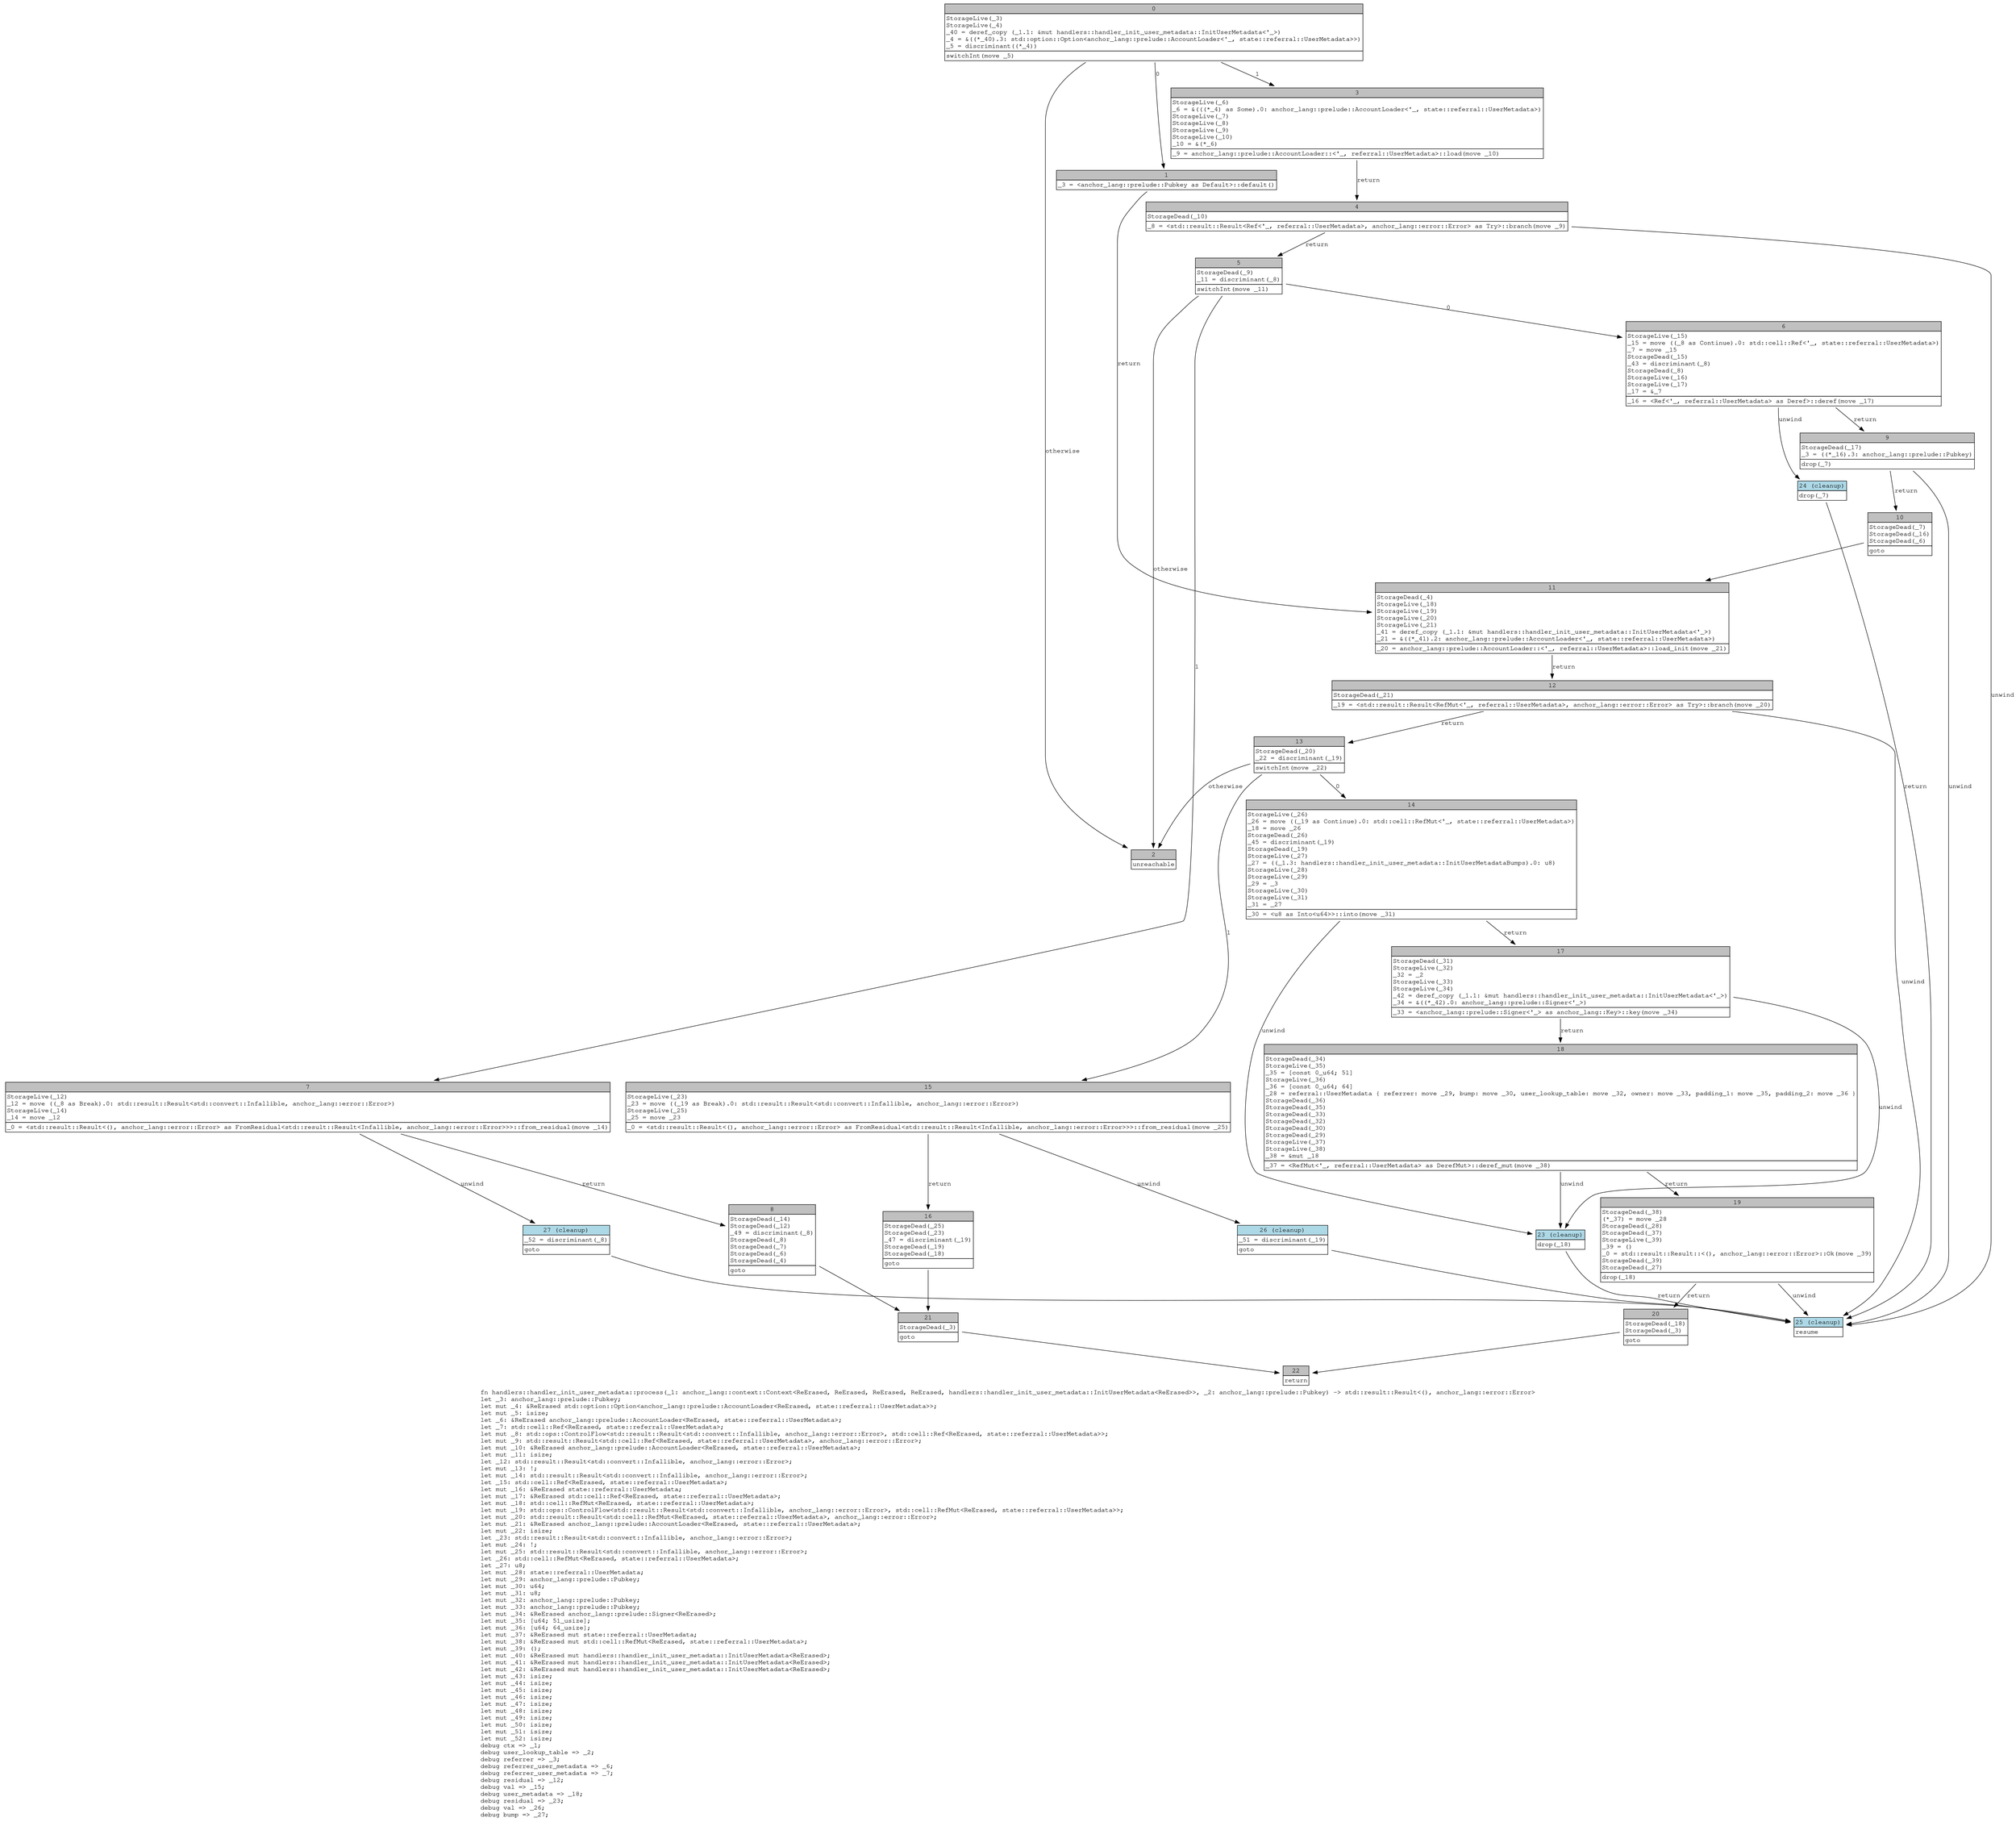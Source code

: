 digraph Mir_0_373 {
    graph [fontname="Courier, monospace"];
    node [fontname="Courier, monospace"];
    edge [fontname="Courier, monospace"];
    label=<fn handlers::handler_init_user_metadata::process(_1: anchor_lang::context::Context&lt;ReErased, ReErased, ReErased, ReErased, handlers::handler_init_user_metadata::InitUserMetadata&lt;ReErased&gt;&gt;, _2: anchor_lang::prelude::Pubkey) -&gt; std::result::Result&lt;(), anchor_lang::error::Error&gt;<br align="left"/>let _3: anchor_lang::prelude::Pubkey;<br align="left"/>let mut _4: &amp;ReErased std::option::Option&lt;anchor_lang::prelude::AccountLoader&lt;ReErased, state::referral::UserMetadata&gt;&gt;;<br align="left"/>let mut _5: isize;<br align="left"/>let _6: &amp;ReErased anchor_lang::prelude::AccountLoader&lt;ReErased, state::referral::UserMetadata&gt;;<br align="left"/>let _7: std::cell::Ref&lt;ReErased, state::referral::UserMetadata&gt;;<br align="left"/>let mut _8: std::ops::ControlFlow&lt;std::result::Result&lt;std::convert::Infallible, anchor_lang::error::Error&gt;, std::cell::Ref&lt;ReErased, state::referral::UserMetadata&gt;&gt;;<br align="left"/>let mut _9: std::result::Result&lt;std::cell::Ref&lt;ReErased, state::referral::UserMetadata&gt;, anchor_lang::error::Error&gt;;<br align="left"/>let mut _10: &amp;ReErased anchor_lang::prelude::AccountLoader&lt;ReErased, state::referral::UserMetadata&gt;;<br align="left"/>let mut _11: isize;<br align="left"/>let _12: std::result::Result&lt;std::convert::Infallible, anchor_lang::error::Error&gt;;<br align="left"/>let mut _13: !;<br align="left"/>let mut _14: std::result::Result&lt;std::convert::Infallible, anchor_lang::error::Error&gt;;<br align="left"/>let _15: std::cell::Ref&lt;ReErased, state::referral::UserMetadata&gt;;<br align="left"/>let mut _16: &amp;ReErased state::referral::UserMetadata;<br align="left"/>let mut _17: &amp;ReErased std::cell::Ref&lt;ReErased, state::referral::UserMetadata&gt;;<br align="left"/>let mut _18: std::cell::RefMut&lt;ReErased, state::referral::UserMetadata&gt;;<br align="left"/>let mut _19: std::ops::ControlFlow&lt;std::result::Result&lt;std::convert::Infallible, anchor_lang::error::Error&gt;, std::cell::RefMut&lt;ReErased, state::referral::UserMetadata&gt;&gt;;<br align="left"/>let mut _20: std::result::Result&lt;std::cell::RefMut&lt;ReErased, state::referral::UserMetadata&gt;, anchor_lang::error::Error&gt;;<br align="left"/>let mut _21: &amp;ReErased anchor_lang::prelude::AccountLoader&lt;ReErased, state::referral::UserMetadata&gt;;<br align="left"/>let mut _22: isize;<br align="left"/>let _23: std::result::Result&lt;std::convert::Infallible, anchor_lang::error::Error&gt;;<br align="left"/>let mut _24: !;<br align="left"/>let mut _25: std::result::Result&lt;std::convert::Infallible, anchor_lang::error::Error&gt;;<br align="left"/>let _26: std::cell::RefMut&lt;ReErased, state::referral::UserMetadata&gt;;<br align="left"/>let _27: u8;<br align="left"/>let mut _28: state::referral::UserMetadata;<br align="left"/>let mut _29: anchor_lang::prelude::Pubkey;<br align="left"/>let mut _30: u64;<br align="left"/>let mut _31: u8;<br align="left"/>let mut _32: anchor_lang::prelude::Pubkey;<br align="left"/>let mut _33: anchor_lang::prelude::Pubkey;<br align="left"/>let mut _34: &amp;ReErased anchor_lang::prelude::Signer&lt;ReErased&gt;;<br align="left"/>let mut _35: [u64; 51_usize];<br align="left"/>let mut _36: [u64; 64_usize];<br align="left"/>let mut _37: &amp;ReErased mut state::referral::UserMetadata;<br align="left"/>let mut _38: &amp;ReErased mut std::cell::RefMut&lt;ReErased, state::referral::UserMetadata&gt;;<br align="left"/>let mut _39: ();<br align="left"/>let mut _40: &amp;ReErased mut handlers::handler_init_user_metadata::InitUserMetadata&lt;ReErased&gt;;<br align="left"/>let mut _41: &amp;ReErased mut handlers::handler_init_user_metadata::InitUserMetadata&lt;ReErased&gt;;<br align="left"/>let mut _42: &amp;ReErased mut handlers::handler_init_user_metadata::InitUserMetadata&lt;ReErased&gt;;<br align="left"/>let mut _43: isize;<br align="left"/>let mut _44: isize;<br align="left"/>let mut _45: isize;<br align="left"/>let mut _46: isize;<br align="left"/>let mut _47: isize;<br align="left"/>let mut _48: isize;<br align="left"/>let mut _49: isize;<br align="left"/>let mut _50: isize;<br align="left"/>let mut _51: isize;<br align="left"/>let mut _52: isize;<br align="left"/>debug ctx =&gt; _1;<br align="left"/>debug user_lookup_table =&gt; _2;<br align="left"/>debug referrer =&gt; _3;<br align="left"/>debug referrer_user_metadata =&gt; _6;<br align="left"/>debug referrer_user_metadata =&gt; _7;<br align="left"/>debug residual =&gt; _12;<br align="left"/>debug val =&gt; _15;<br align="left"/>debug user_metadata =&gt; _18;<br align="left"/>debug residual =&gt; _23;<br align="left"/>debug val =&gt; _26;<br align="left"/>debug bump =&gt; _27;<br align="left"/>>;
    bb0__0_373 [shape="none", label=<<table border="0" cellborder="1" cellspacing="0"><tr><td bgcolor="gray" align="center" colspan="1">0</td></tr><tr><td align="left" balign="left">StorageLive(_3)<br/>StorageLive(_4)<br/>_40 = deref_copy (_1.1: &amp;mut handlers::handler_init_user_metadata::InitUserMetadata&lt;'_&gt;)<br/>_4 = &amp;((*_40).3: std::option::Option&lt;anchor_lang::prelude::AccountLoader&lt;'_, state::referral::UserMetadata&gt;&gt;)<br/>_5 = discriminant((*_4))<br/></td></tr><tr><td align="left">switchInt(move _5)</td></tr></table>>];
    bb1__0_373 [shape="none", label=<<table border="0" cellborder="1" cellspacing="0"><tr><td bgcolor="gray" align="center" colspan="1">1</td></tr><tr><td align="left">_3 = &lt;anchor_lang::prelude::Pubkey as Default&gt;::default()</td></tr></table>>];
    bb2__0_373 [shape="none", label=<<table border="0" cellborder="1" cellspacing="0"><tr><td bgcolor="gray" align="center" colspan="1">2</td></tr><tr><td align="left">unreachable</td></tr></table>>];
    bb3__0_373 [shape="none", label=<<table border="0" cellborder="1" cellspacing="0"><tr><td bgcolor="gray" align="center" colspan="1">3</td></tr><tr><td align="left" balign="left">StorageLive(_6)<br/>_6 = &amp;(((*_4) as Some).0: anchor_lang::prelude::AccountLoader&lt;'_, state::referral::UserMetadata&gt;)<br/>StorageLive(_7)<br/>StorageLive(_8)<br/>StorageLive(_9)<br/>StorageLive(_10)<br/>_10 = &amp;(*_6)<br/></td></tr><tr><td align="left">_9 = anchor_lang::prelude::AccountLoader::&lt;'_, referral::UserMetadata&gt;::load(move _10)</td></tr></table>>];
    bb4__0_373 [shape="none", label=<<table border="0" cellborder="1" cellspacing="0"><tr><td bgcolor="gray" align="center" colspan="1">4</td></tr><tr><td align="left" balign="left">StorageDead(_10)<br/></td></tr><tr><td align="left">_8 = &lt;std::result::Result&lt;Ref&lt;'_, referral::UserMetadata&gt;, anchor_lang::error::Error&gt; as Try&gt;::branch(move _9)</td></tr></table>>];
    bb5__0_373 [shape="none", label=<<table border="0" cellborder="1" cellspacing="0"><tr><td bgcolor="gray" align="center" colspan="1">5</td></tr><tr><td align="left" balign="left">StorageDead(_9)<br/>_11 = discriminant(_8)<br/></td></tr><tr><td align="left">switchInt(move _11)</td></tr></table>>];
    bb6__0_373 [shape="none", label=<<table border="0" cellborder="1" cellspacing="0"><tr><td bgcolor="gray" align="center" colspan="1">6</td></tr><tr><td align="left" balign="left">StorageLive(_15)<br/>_15 = move ((_8 as Continue).0: std::cell::Ref&lt;'_, state::referral::UserMetadata&gt;)<br/>_7 = move _15<br/>StorageDead(_15)<br/>_43 = discriminant(_8)<br/>StorageDead(_8)<br/>StorageLive(_16)<br/>StorageLive(_17)<br/>_17 = &amp;_7<br/></td></tr><tr><td align="left">_16 = &lt;Ref&lt;'_, referral::UserMetadata&gt; as Deref&gt;::deref(move _17)</td></tr></table>>];
    bb7__0_373 [shape="none", label=<<table border="0" cellborder="1" cellspacing="0"><tr><td bgcolor="gray" align="center" colspan="1">7</td></tr><tr><td align="left" balign="left">StorageLive(_12)<br/>_12 = move ((_8 as Break).0: std::result::Result&lt;std::convert::Infallible, anchor_lang::error::Error&gt;)<br/>StorageLive(_14)<br/>_14 = move _12<br/></td></tr><tr><td align="left">_0 = &lt;std::result::Result&lt;(), anchor_lang::error::Error&gt; as FromResidual&lt;std::result::Result&lt;Infallible, anchor_lang::error::Error&gt;&gt;&gt;::from_residual(move _14)</td></tr></table>>];
    bb8__0_373 [shape="none", label=<<table border="0" cellborder="1" cellspacing="0"><tr><td bgcolor="gray" align="center" colspan="1">8</td></tr><tr><td align="left" balign="left">StorageDead(_14)<br/>StorageDead(_12)<br/>_49 = discriminant(_8)<br/>StorageDead(_8)<br/>StorageDead(_7)<br/>StorageDead(_6)<br/>StorageDead(_4)<br/></td></tr><tr><td align="left">goto</td></tr></table>>];
    bb9__0_373 [shape="none", label=<<table border="0" cellborder="1" cellspacing="0"><tr><td bgcolor="gray" align="center" colspan="1">9</td></tr><tr><td align="left" balign="left">StorageDead(_17)<br/>_3 = ((*_16).3: anchor_lang::prelude::Pubkey)<br/></td></tr><tr><td align="left">drop(_7)</td></tr></table>>];
    bb10__0_373 [shape="none", label=<<table border="0" cellborder="1" cellspacing="0"><tr><td bgcolor="gray" align="center" colspan="1">10</td></tr><tr><td align="left" balign="left">StorageDead(_7)<br/>StorageDead(_16)<br/>StorageDead(_6)<br/></td></tr><tr><td align="left">goto</td></tr></table>>];
    bb11__0_373 [shape="none", label=<<table border="0" cellborder="1" cellspacing="0"><tr><td bgcolor="gray" align="center" colspan="1">11</td></tr><tr><td align="left" balign="left">StorageDead(_4)<br/>StorageLive(_18)<br/>StorageLive(_19)<br/>StorageLive(_20)<br/>StorageLive(_21)<br/>_41 = deref_copy (_1.1: &amp;mut handlers::handler_init_user_metadata::InitUserMetadata&lt;'_&gt;)<br/>_21 = &amp;((*_41).2: anchor_lang::prelude::AccountLoader&lt;'_, state::referral::UserMetadata&gt;)<br/></td></tr><tr><td align="left">_20 = anchor_lang::prelude::AccountLoader::&lt;'_, referral::UserMetadata&gt;::load_init(move _21)</td></tr></table>>];
    bb12__0_373 [shape="none", label=<<table border="0" cellborder="1" cellspacing="0"><tr><td bgcolor="gray" align="center" colspan="1">12</td></tr><tr><td align="left" balign="left">StorageDead(_21)<br/></td></tr><tr><td align="left">_19 = &lt;std::result::Result&lt;RefMut&lt;'_, referral::UserMetadata&gt;, anchor_lang::error::Error&gt; as Try&gt;::branch(move _20)</td></tr></table>>];
    bb13__0_373 [shape="none", label=<<table border="0" cellborder="1" cellspacing="0"><tr><td bgcolor="gray" align="center" colspan="1">13</td></tr><tr><td align="left" balign="left">StorageDead(_20)<br/>_22 = discriminant(_19)<br/></td></tr><tr><td align="left">switchInt(move _22)</td></tr></table>>];
    bb14__0_373 [shape="none", label=<<table border="0" cellborder="1" cellspacing="0"><tr><td bgcolor="gray" align="center" colspan="1">14</td></tr><tr><td align="left" balign="left">StorageLive(_26)<br/>_26 = move ((_19 as Continue).0: std::cell::RefMut&lt;'_, state::referral::UserMetadata&gt;)<br/>_18 = move _26<br/>StorageDead(_26)<br/>_45 = discriminant(_19)<br/>StorageDead(_19)<br/>StorageLive(_27)<br/>_27 = ((_1.3: handlers::handler_init_user_metadata::InitUserMetadataBumps).0: u8)<br/>StorageLive(_28)<br/>StorageLive(_29)<br/>_29 = _3<br/>StorageLive(_30)<br/>StorageLive(_31)<br/>_31 = _27<br/></td></tr><tr><td align="left">_30 = &lt;u8 as Into&lt;u64&gt;&gt;::into(move _31)</td></tr></table>>];
    bb15__0_373 [shape="none", label=<<table border="0" cellborder="1" cellspacing="0"><tr><td bgcolor="gray" align="center" colspan="1">15</td></tr><tr><td align="left" balign="left">StorageLive(_23)<br/>_23 = move ((_19 as Break).0: std::result::Result&lt;std::convert::Infallible, anchor_lang::error::Error&gt;)<br/>StorageLive(_25)<br/>_25 = move _23<br/></td></tr><tr><td align="left">_0 = &lt;std::result::Result&lt;(), anchor_lang::error::Error&gt; as FromResidual&lt;std::result::Result&lt;Infallible, anchor_lang::error::Error&gt;&gt;&gt;::from_residual(move _25)</td></tr></table>>];
    bb16__0_373 [shape="none", label=<<table border="0" cellborder="1" cellspacing="0"><tr><td bgcolor="gray" align="center" colspan="1">16</td></tr><tr><td align="left" balign="left">StorageDead(_25)<br/>StorageDead(_23)<br/>_47 = discriminant(_19)<br/>StorageDead(_19)<br/>StorageDead(_18)<br/></td></tr><tr><td align="left">goto</td></tr></table>>];
    bb17__0_373 [shape="none", label=<<table border="0" cellborder="1" cellspacing="0"><tr><td bgcolor="gray" align="center" colspan="1">17</td></tr><tr><td align="left" balign="left">StorageDead(_31)<br/>StorageLive(_32)<br/>_32 = _2<br/>StorageLive(_33)<br/>StorageLive(_34)<br/>_42 = deref_copy (_1.1: &amp;mut handlers::handler_init_user_metadata::InitUserMetadata&lt;'_&gt;)<br/>_34 = &amp;((*_42).0: anchor_lang::prelude::Signer&lt;'_&gt;)<br/></td></tr><tr><td align="left">_33 = &lt;anchor_lang::prelude::Signer&lt;'_&gt; as anchor_lang::Key&gt;::key(move _34)</td></tr></table>>];
    bb18__0_373 [shape="none", label=<<table border="0" cellborder="1" cellspacing="0"><tr><td bgcolor="gray" align="center" colspan="1">18</td></tr><tr><td align="left" balign="left">StorageDead(_34)<br/>StorageLive(_35)<br/>_35 = [const 0_u64; 51]<br/>StorageLive(_36)<br/>_36 = [const 0_u64; 64]<br/>_28 = referral::UserMetadata { referrer: move _29, bump: move _30, user_lookup_table: move _32, owner: move _33, padding_1: move _35, padding_2: move _36 }<br/>StorageDead(_36)<br/>StorageDead(_35)<br/>StorageDead(_33)<br/>StorageDead(_32)<br/>StorageDead(_30)<br/>StorageDead(_29)<br/>StorageLive(_37)<br/>StorageLive(_38)<br/>_38 = &amp;mut _18<br/></td></tr><tr><td align="left">_37 = &lt;RefMut&lt;'_, referral::UserMetadata&gt; as DerefMut&gt;::deref_mut(move _38)</td></tr></table>>];
    bb19__0_373 [shape="none", label=<<table border="0" cellborder="1" cellspacing="0"><tr><td bgcolor="gray" align="center" colspan="1">19</td></tr><tr><td align="left" balign="left">StorageDead(_38)<br/>(*_37) = move _28<br/>StorageDead(_28)<br/>StorageDead(_37)<br/>StorageLive(_39)<br/>_39 = ()<br/>_0 = std::result::Result::&lt;(), anchor_lang::error::Error&gt;::Ok(move _39)<br/>StorageDead(_39)<br/>StorageDead(_27)<br/></td></tr><tr><td align="left">drop(_18)</td></tr></table>>];
    bb20__0_373 [shape="none", label=<<table border="0" cellborder="1" cellspacing="0"><tr><td bgcolor="gray" align="center" colspan="1">20</td></tr><tr><td align="left" balign="left">StorageDead(_18)<br/>StorageDead(_3)<br/></td></tr><tr><td align="left">goto</td></tr></table>>];
    bb21__0_373 [shape="none", label=<<table border="0" cellborder="1" cellspacing="0"><tr><td bgcolor="gray" align="center" colspan="1">21</td></tr><tr><td align="left" balign="left">StorageDead(_3)<br/></td></tr><tr><td align="left">goto</td></tr></table>>];
    bb22__0_373 [shape="none", label=<<table border="0" cellborder="1" cellspacing="0"><tr><td bgcolor="gray" align="center" colspan="1">22</td></tr><tr><td align="left">return</td></tr></table>>];
    bb23__0_373 [shape="none", label=<<table border="0" cellborder="1" cellspacing="0"><tr><td bgcolor="lightblue" align="center" colspan="1">23 (cleanup)</td></tr><tr><td align="left">drop(_18)</td></tr></table>>];
    bb24__0_373 [shape="none", label=<<table border="0" cellborder="1" cellspacing="0"><tr><td bgcolor="lightblue" align="center" colspan="1">24 (cleanup)</td></tr><tr><td align="left">drop(_7)</td></tr></table>>];
    bb25__0_373 [shape="none", label=<<table border="0" cellborder="1" cellspacing="0"><tr><td bgcolor="lightblue" align="center" colspan="1">25 (cleanup)</td></tr><tr><td align="left">resume</td></tr></table>>];
    bb26__0_373 [shape="none", label=<<table border="0" cellborder="1" cellspacing="0"><tr><td bgcolor="lightblue" align="center" colspan="1">26 (cleanup)</td></tr><tr><td align="left" balign="left">_51 = discriminant(_19)<br/></td></tr><tr><td align="left">goto</td></tr></table>>];
    bb27__0_373 [shape="none", label=<<table border="0" cellborder="1" cellspacing="0"><tr><td bgcolor="lightblue" align="center" colspan="1">27 (cleanup)</td></tr><tr><td align="left" balign="left">_52 = discriminant(_8)<br/></td></tr><tr><td align="left">goto</td></tr></table>>];
    bb0__0_373 -> bb1__0_373 [label="0"];
    bb0__0_373 -> bb3__0_373 [label="1"];
    bb0__0_373 -> bb2__0_373 [label="otherwise"];
    bb1__0_373 -> bb11__0_373 [label="return"];
    bb3__0_373 -> bb4__0_373 [label="return"];
    bb4__0_373 -> bb5__0_373 [label="return"];
    bb4__0_373 -> bb25__0_373 [label="unwind"];
    bb5__0_373 -> bb6__0_373 [label="0"];
    bb5__0_373 -> bb7__0_373 [label="1"];
    bb5__0_373 -> bb2__0_373 [label="otherwise"];
    bb6__0_373 -> bb9__0_373 [label="return"];
    bb6__0_373 -> bb24__0_373 [label="unwind"];
    bb7__0_373 -> bb8__0_373 [label="return"];
    bb7__0_373 -> bb27__0_373 [label="unwind"];
    bb8__0_373 -> bb21__0_373 [label=""];
    bb9__0_373 -> bb10__0_373 [label="return"];
    bb9__0_373 -> bb25__0_373 [label="unwind"];
    bb10__0_373 -> bb11__0_373 [label=""];
    bb11__0_373 -> bb12__0_373 [label="return"];
    bb12__0_373 -> bb13__0_373 [label="return"];
    bb12__0_373 -> bb25__0_373 [label="unwind"];
    bb13__0_373 -> bb14__0_373 [label="0"];
    bb13__0_373 -> bb15__0_373 [label="1"];
    bb13__0_373 -> bb2__0_373 [label="otherwise"];
    bb14__0_373 -> bb17__0_373 [label="return"];
    bb14__0_373 -> bb23__0_373 [label="unwind"];
    bb15__0_373 -> bb16__0_373 [label="return"];
    bb15__0_373 -> bb26__0_373 [label="unwind"];
    bb16__0_373 -> bb21__0_373 [label=""];
    bb17__0_373 -> bb18__0_373 [label="return"];
    bb17__0_373 -> bb23__0_373 [label="unwind"];
    bb18__0_373 -> bb19__0_373 [label="return"];
    bb18__0_373 -> bb23__0_373 [label="unwind"];
    bb19__0_373 -> bb20__0_373 [label="return"];
    bb19__0_373 -> bb25__0_373 [label="unwind"];
    bb20__0_373 -> bb22__0_373 [label=""];
    bb21__0_373 -> bb22__0_373 [label=""];
    bb23__0_373 -> bb25__0_373 [label="return"];
    bb24__0_373 -> bb25__0_373 [label="return"];
    bb26__0_373 -> bb25__0_373 [label=""];
    bb27__0_373 -> bb25__0_373 [label=""];
}
